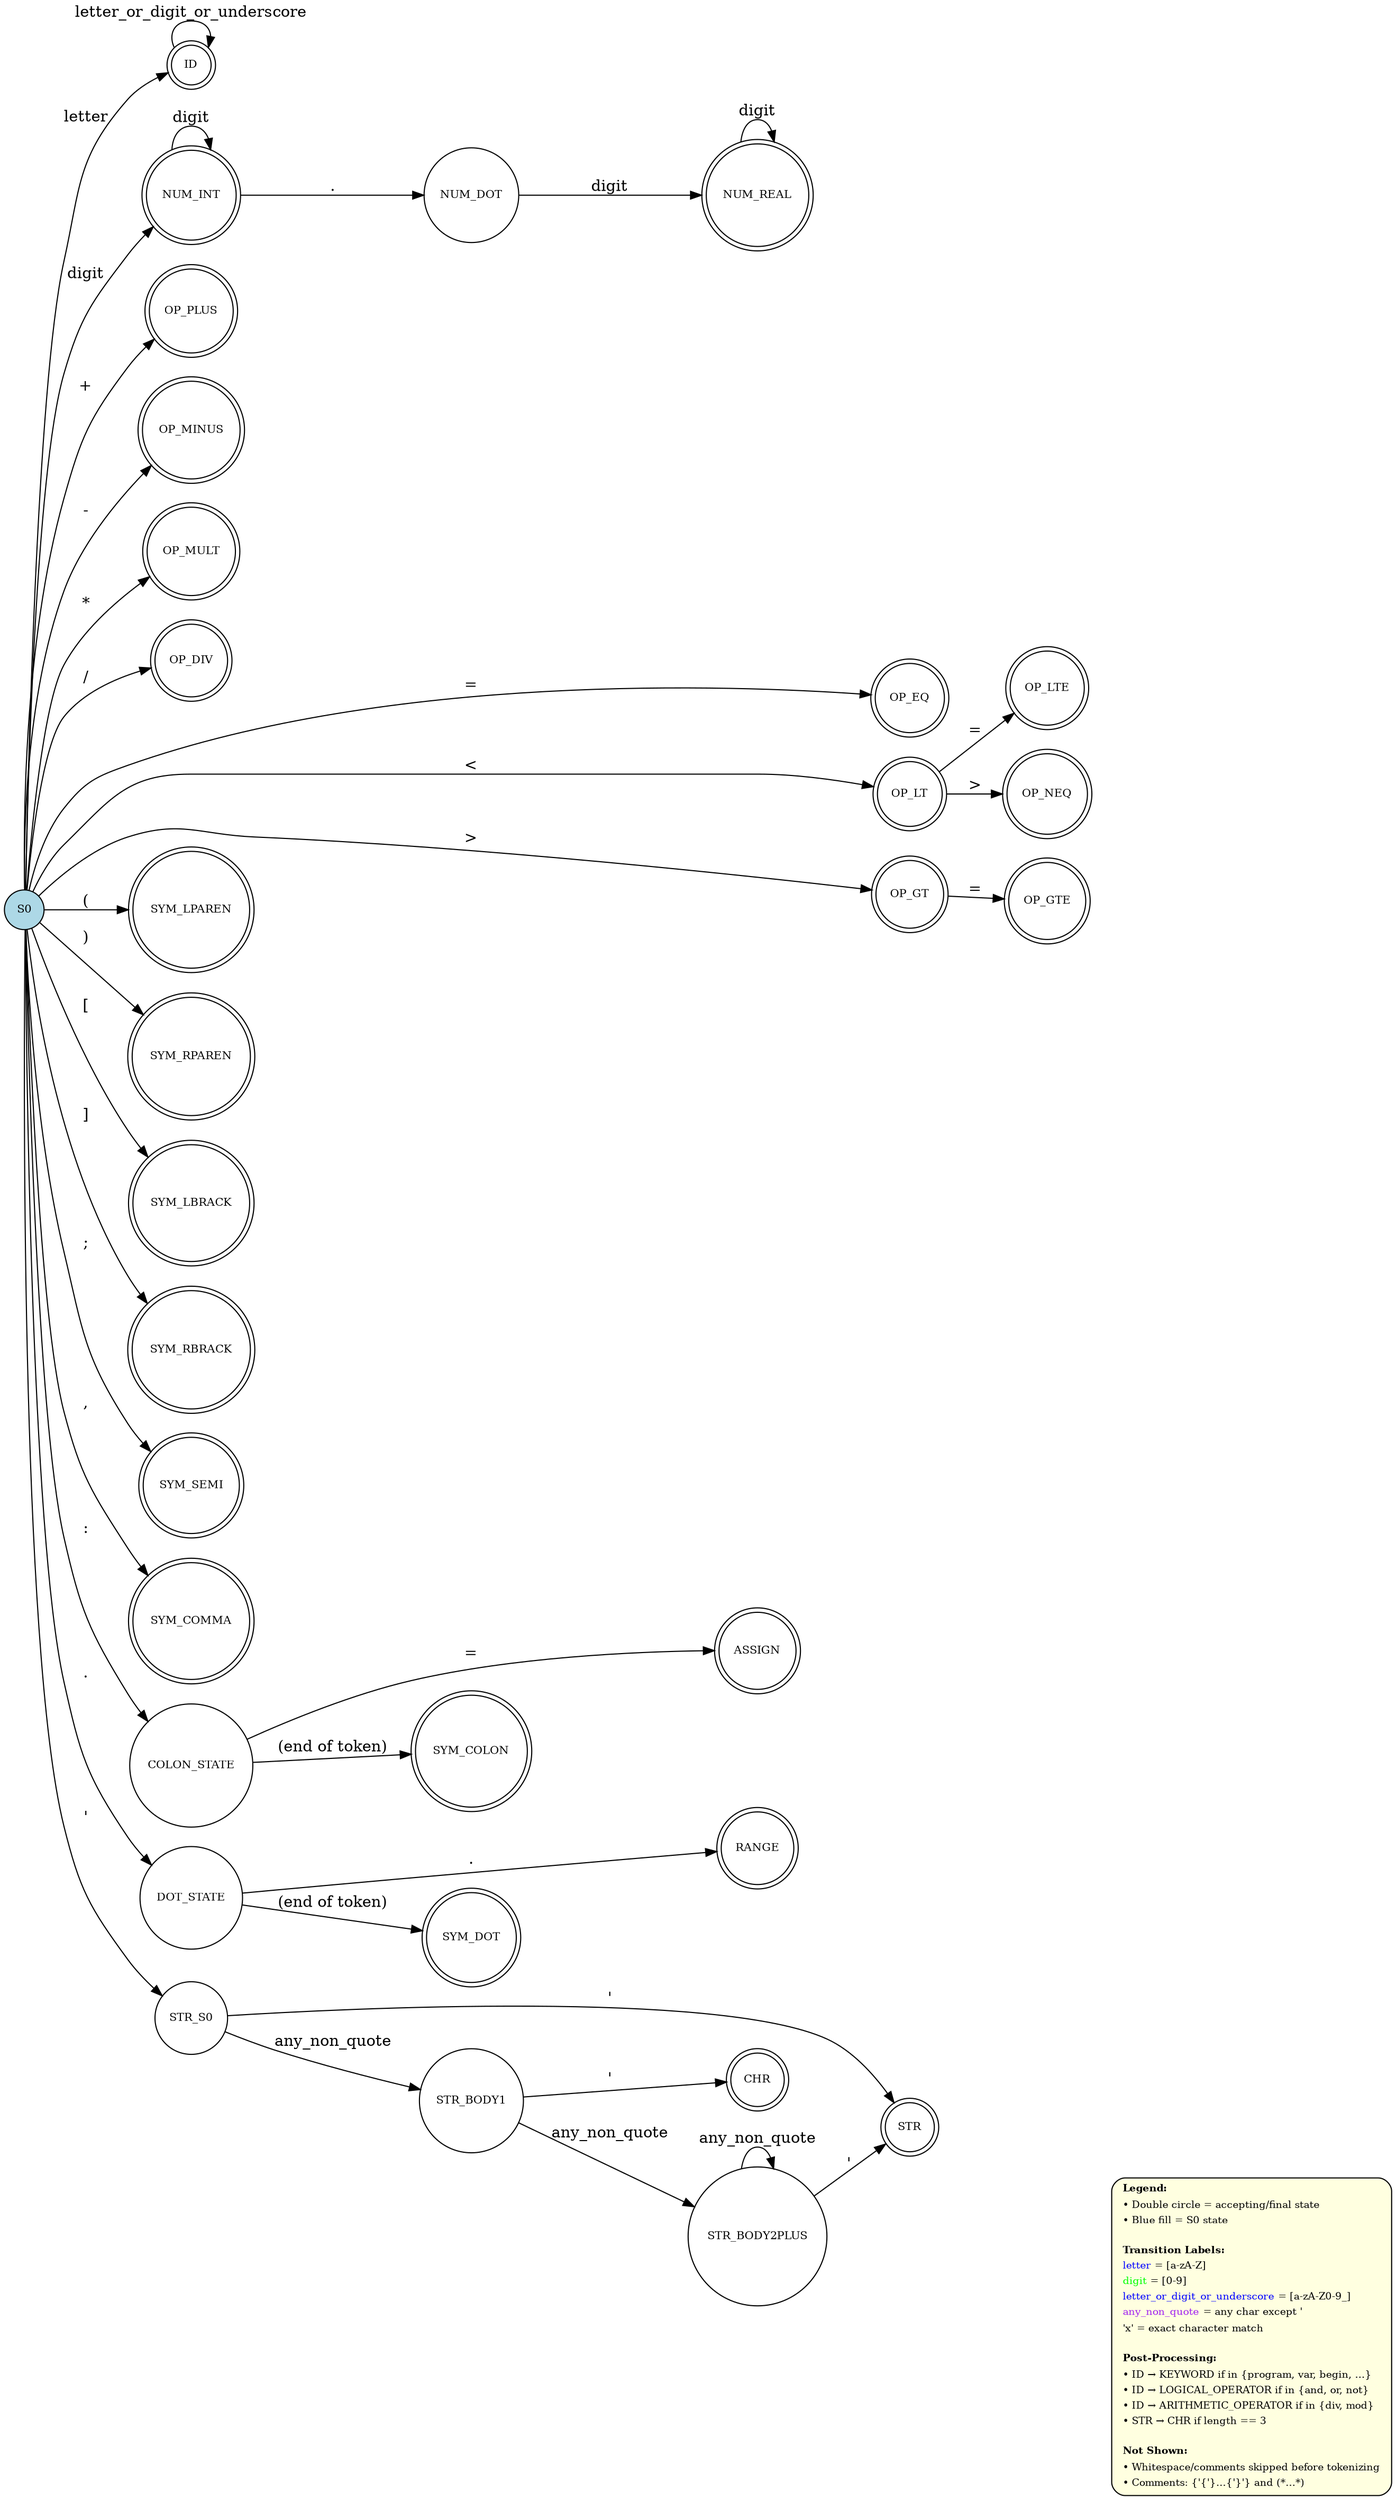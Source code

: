 digraph PascalLexerDFA {
    rankdir=LR;
    node [shape=circle, fontsize=10];
    
    // Final/accepting states (double circle)
    node [shape=doublecircle];
    ID; NUM_INT; NUM_REAL; 
    ASSIGN; RANGE;
    STR; CHR;
    OP_PLUS; OP_MINUS; OP_MULT; OP_DIV;
    OP_EQ; OP_LT; OP_GT; OP_LTE; OP_GTE; OP_NEQ;
    SYM_LPAREN; SYM_RPAREN; SYM_LBRACK; SYM_RBRACK;
    SYM_SEMI; SYM_COMMA; SYM_COLON; SYM_DOT;
    
    // Start state
    node [shape=circle, style=filled, fillcolor=lightblue];
    S0;
    
    // Intermediate states
    node [shape=circle, style=""];
    COLON_STATE; DOT_STATE; NUM_DOT;
    
    // ========== IDENTIFIERS ==========
    // letter → ID, then (letter|digit|_)* → ID
    S0 -> ID [label="letter"];
    ID -> ID [label="letter_or_digit_or_underscore"];
    
    // ========== NUMBERS ==========
    // digit+ → NUM_INT
    S0 -> NUM_INT [label="digit"];
    NUM_INT -> NUM_INT [label="digit"];
    
    // digit+ . digit+ → NUM_REAL
    NUM_INT -> NUM_DOT [label="."];
    NUM_DOT -> NUM_REAL [label="digit"];
    NUM_REAL -> NUM_REAL [label="digit"];
    
    // ========== ASSIGNMENT & RANGE ==========
    // : → COLON or := → ASSIGN
    S0 -> COLON_STATE [label=":"];
    COLON_STATE -> SYM_COLON [label="(end of token)"];
    COLON_STATE -> ASSIGN [label="="];
    
    // . → DOT or .. → RANGE
    S0 -> DOT_STATE [label="."];
    DOT_STATE -> SYM_DOT [label="(end of token)"];
    DOT_STATE -> RANGE [label="."];
    
    // ========== STRING & CHAR LITERALS ==========
    // 'any*' → STR (string literal)
    S0 -> STR_S0 [label="'"]
    STR_S0 -> "STR" [label="'"];
    STR_S0 -> "STR_BODY1" [label="any_non_quote"];
    STR_BODY1 -> "CHR" [label="'"];
    STR_BODY1 -> "STR_BODY2PLUS" [label="any_non_quote"];
    STR_BODY2PLUS -> "STR_BODY2PLUS" [label="any_non_quote"];
    STR_BODY2PLUS -> "STR" [label="'"];
    
    // Note: CHR (char literal) is determined in post-processing
    // by checking if STR lexeme length == 3 (e.g., 'x')
    
    // ========== ARITHMETIC OPERATORS ==========
    S0 -> OP_PLUS [label="+"];
    S0 -> OP_MINUS [label="-"];
    S0 -> OP_MULT [label="*"];
    S0 -> OP_DIV [label="/"];
    
    // ========== RELATIONAL OPERATORS ==========
    S0 -> OP_EQ [label="="];
    
    S0 -> OP_LT [label="<"];
    OP_LT -> OP_LTE [label="="];
    OP_LT -> OP_NEQ [label=">"];
    
    S0 -> OP_GT [label=">"];
    OP_GT -> OP_GTE [label="="];
    
    // ========== DELIMITERS/PUNCTUATION ==========
    S0 -> SYM_LPAREN [label="("];
    S0 -> SYM_RPAREN [label=")"];
    S0 -> SYM_LBRACK [label="["];
    S0 -> SYM_RBRACK [label="]"];
    S0 -> SYM_SEMI [label=";"];
    S0 -> SYM_COMMA [label=","];
    S0 -> legend [style=invis];


    // ========== LEGEND ==========
    { rank=sink;
      legend [shape=box, style="rounded,filled", fillcolor=lightyellow, fontsize=9,
              label=<
<table border="0" cellborder="0" cellspacing="0">
<tr><td align="left"><b>Legend:</b></td></tr>
<tr><td align="left">• Double circle = accepting/final state</td></tr>
<tr><td align="left">• Blue fill = S0 state</td></tr>
<tr><td align="left"><br/></td></tr>
<tr><td align="left"><b>Transition Labels:</b></td></tr>
<tr><td align="left"><font color="blue">letter</font> = [a-zA-Z]</td></tr>
<tr><td align="left"><font color="green">digit</font> = [0-9]</td></tr>
<tr><td align="left"><font color="blue">letter_or_digit_or_underscore</font> = [a-zA-Z0-9_]</td></tr>
<tr><td align="left"><font color="purple">any_non_quote</font> = any char except '</td></tr>
<tr><td align="left">'x' = exact character match</td></tr>
<tr><td align="left"><br/></td></tr>
<tr><td align="left"><b>Post-Processing:</b></td></tr>
<tr><td align="left">• ID → KEYWORD if in {program, var, begin, ...}</td></tr>
<tr><td align="left">• ID → LOGICAL_OPERATOR if in {and, or, not}</td></tr>
<tr><td align="left">• ID → ARITHMETIC_OPERATOR if in {div, mod}</td></tr>
<tr><td align="left">• STR → CHR if length == 3</td></tr>
<tr><td align="left"><br/></td></tr>
<tr><td align="left"><b>Not Shown:</b></td></tr>
<tr><td align="left">• Whitespace/comments skipped before tokenizing</td></tr>
<tr><td align="left">• Comments: {'{'}...{'}'} and (*...*)</td></tr>
</table>
              >];
    }
    
    // ========== GROUPING FOR LAYOUT ==========
    { rank=same; ID; NUM_INT; OP_PLUS; OP_MINUS; }
    { rank=same; NUM_REAL; ASSIGN; RANGE; }
    { rank=same; STR; OP_EQ; OP_LT; OP_GT; }
    { rank=same; SYM_LPAREN; SYM_RPAREN; SYM_LBRACK; SYM_RBRACK; }
}